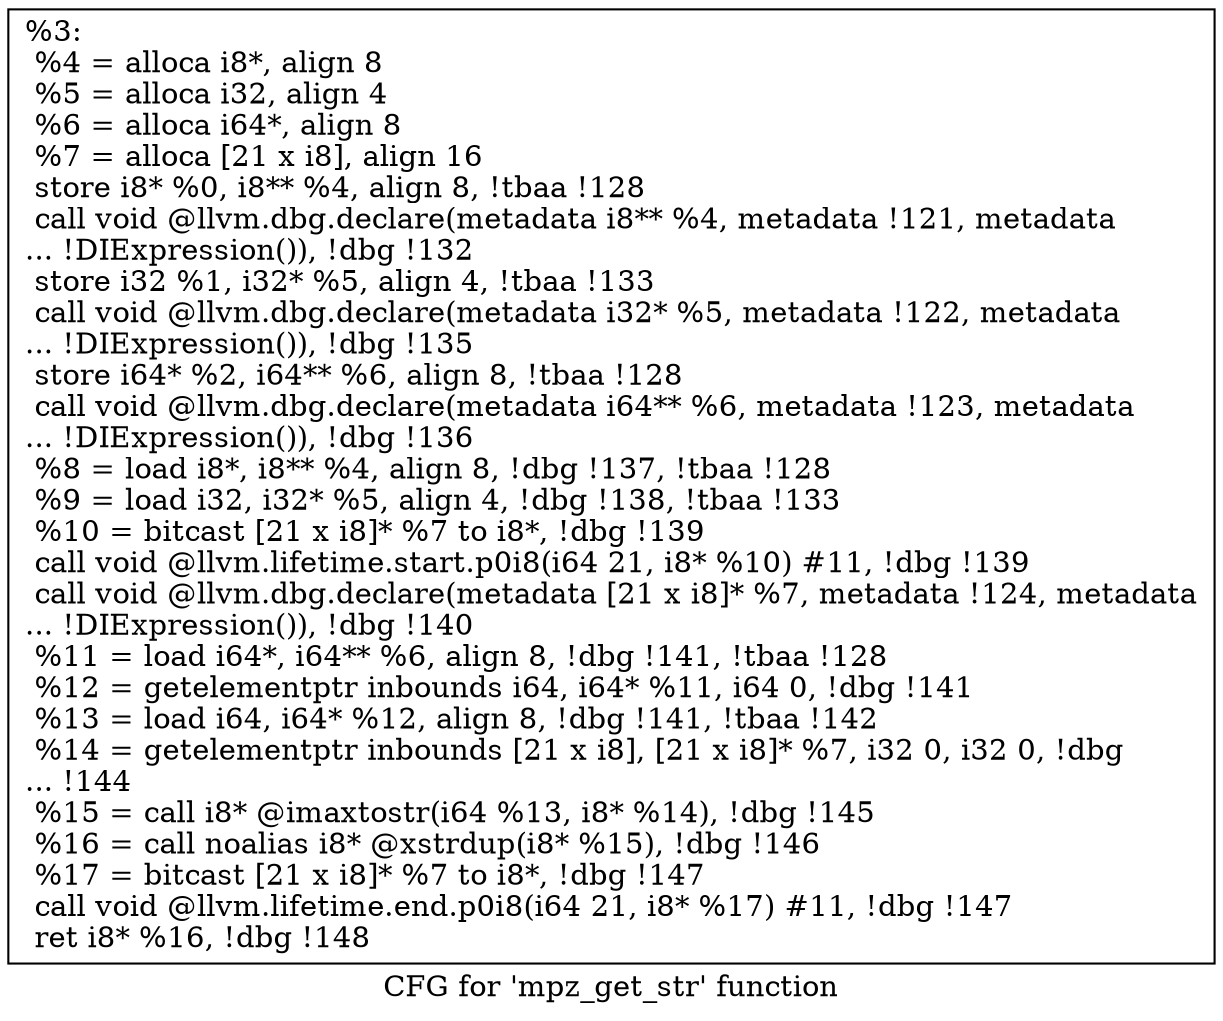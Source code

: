 digraph "CFG for 'mpz_get_str' function" {
	label="CFG for 'mpz_get_str' function";

	Node0x2395650 [shape=record,label="{%3:\l  %4 = alloca i8*, align 8\l  %5 = alloca i32, align 4\l  %6 = alloca i64*, align 8\l  %7 = alloca [21 x i8], align 16\l  store i8* %0, i8** %4, align 8, !tbaa !128\l  call void @llvm.dbg.declare(metadata i8** %4, metadata !121, metadata\l... !DIExpression()), !dbg !132\l  store i32 %1, i32* %5, align 4, !tbaa !133\l  call void @llvm.dbg.declare(metadata i32* %5, metadata !122, metadata\l... !DIExpression()), !dbg !135\l  store i64* %2, i64** %6, align 8, !tbaa !128\l  call void @llvm.dbg.declare(metadata i64** %6, metadata !123, metadata\l... !DIExpression()), !dbg !136\l  %8 = load i8*, i8** %4, align 8, !dbg !137, !tbaa !128\l  %9 = load i32, i32* %5, align 4, !dbg !138, !tbaa !133\l  %10 = bitcast [21 x i8]* %7 to i8*, !dbg !139\l  call void @llvm.lifetime.start.p0i8(i64 21, i8* %10) #11, !dbg !139\l  call void @llvm.dbg.declare(metadata [21 x i8]* %7, metadata !124, metadata\l... !DIExpression()), !dbg !140\l  %11 = load i64*, i64** %6, align 8, !dbg !141, !tbaa !128\l  %12 = getelementptr inbounds i64, i64* %11, i64 0, !dbg !141\l  %13 = load i64, i64* %12, align 8, !dbg !141, !tbaa !142\l  %14 = getelementptr inbounds [21 x i8], [21 x i8]* %7, i32 0, i32 0, !dbg\l... !144\l  %15 = call i8* @imaxtostr(i64 %13, i8* %14), !dbg !145\l  %16 = call noalias i8* @xstrdup(i8* %15), !dbg !146\l  %17 = bitcast [21 x i8]* %7 to i8*, !dbg !147\l  call void @llvm.lifetime.end.p0i8(i64 21, i8* %17) #11, !dbg !147\l  ret i8* %16, !dbg !148\l}"];
}

